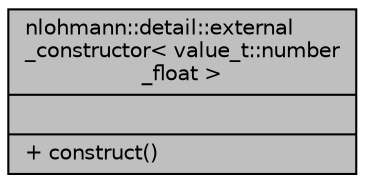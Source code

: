 digraph "nlohmann::detail::external_constructor&lt; value_t::number_float &gt;"
{
 // INTERACTIVE_SVG=YES
  bgcolor="transparent";
  edge [fontname="Helvetica",fontsize="10",labelfontname="Helvetica",labelfontsize="10"];
  node [fontname="Helvetica",fontsize="10",shape=record];
  Node1 [label="{nlohmann::detail::external\l_constructor\< value_t::number\l_float \>\n||+ construct()\l}",height=0.2,width=0.4,color="black", fillcolor="grey75", style="filled" fontcolor="black"];
}
